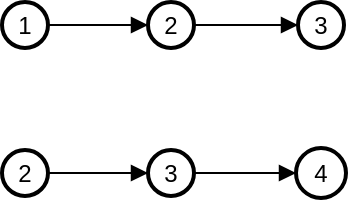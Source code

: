 <mxfile version="21.6.8" type="github">
  <diagram name="Page-1" id="y3rOd-dJo2Fo4MX-2iXX">
    <mxGraphModel>
      <root>
        <mxCell id="0" />
        <mxCell id="1" parent="0" />
        <mxCell id="2" value="1" style="ellipse;aspect=fixed;strokeWidth=2;whiteSpace=wrap;" vertex="1" parent="1">
          <mxGeometry width="23" height="23" as="geometry" />
        </mxCell>
        <mxCell id="3" value="2" style="ellipse;aspect=fixed;strokeWidth=2;whiteSpace=wrap;" vertex="1" parent="1">
          <mxGeometry x="73" width="23" height="23" as="geometry" />
        </mxCell>
        <mxCell id="4" value="3" style="ellipse;aspect=fixed;strokeWidth=2;whiteSpace=wrap;" vertex="1" parent="1">
          <mxGeometry x="148" width="23" height="23" as="geometry" />
        </mxCell>
        <mxCell id="5" value="2" style="ellipse;aspect=fixed;strokeWidth=2;whiteSpace=wrap;" vertex="1" parent="1">
          <mxGeometry y="74" width="23" height="23" as="geometry" />
        </mxCell>
        <mxCell id="6" value="3" style="ellipse;aspect=fixed;strokeWidth=2;whiteSpace=wrap;" vertex="1" parent="1">
          <mxGeometry x="73" y="74" width="23" height="23" as="geometry" />
        </mxCell>
        <mxCell id="7" value="4" style="ellipse;aspect=fixed;strokeWidth=2;whiteSpace=wrap;" vertex="1" parent="1">
          <mxGeometry x="147" y="73" width="25" height="25" as="geometry" />
        </mxCell>
        <mxCell id="8" value="" style="curved=1;startArrow=none;endArrow=block;exitX=1.017;exitY=0.508;entryX=0.017;entryY=0.508;" edge="1" parent="1" source="2" target="3">
          <mxGeometry relative="1" as="geometry">
            <Array as="points" />
          </mxGeometry>
        </mxCell>
        <mxCell id="9" value="" style="curved=1;startArrow=none;endArrow=block;exitX=1.034;exitY=0.508;entryX=-0.018;entryY=0.508;" edge="1" parent="1" source="3" target="4">
          <mxGeometry relative="1" as="geometry">
            <Array as="points" />
          </mxGeometry>
        </mxCell>
        <mxCell id="10" value="" style="curved=1;startArrow=none;endArrow=block;exitX=1.017;exitY=0.517;entryX=0.017;entryY=0.517;" edge="1" parent="1" source="5" target="6">
          <mxGeometry relative="1" as="geometry">
            <Array as="points" />
          </mxGeometry>
        </mxCell>
        <mxCell id="11" value="" style="curved=1;startArrow=none;endArrow=block;exitX=1.034;exitY=0.517;entryX=-0.009;entryY=0.516;" edge="1" parent="1" source="6" target="7">
          <mxGeometry relative="1" as="geometry">
            <Array as="points" />
          </mxGeometry>
        </mxCell>
      </root>
    </mxGraphModel>
  </diagram>
</mxfile>
